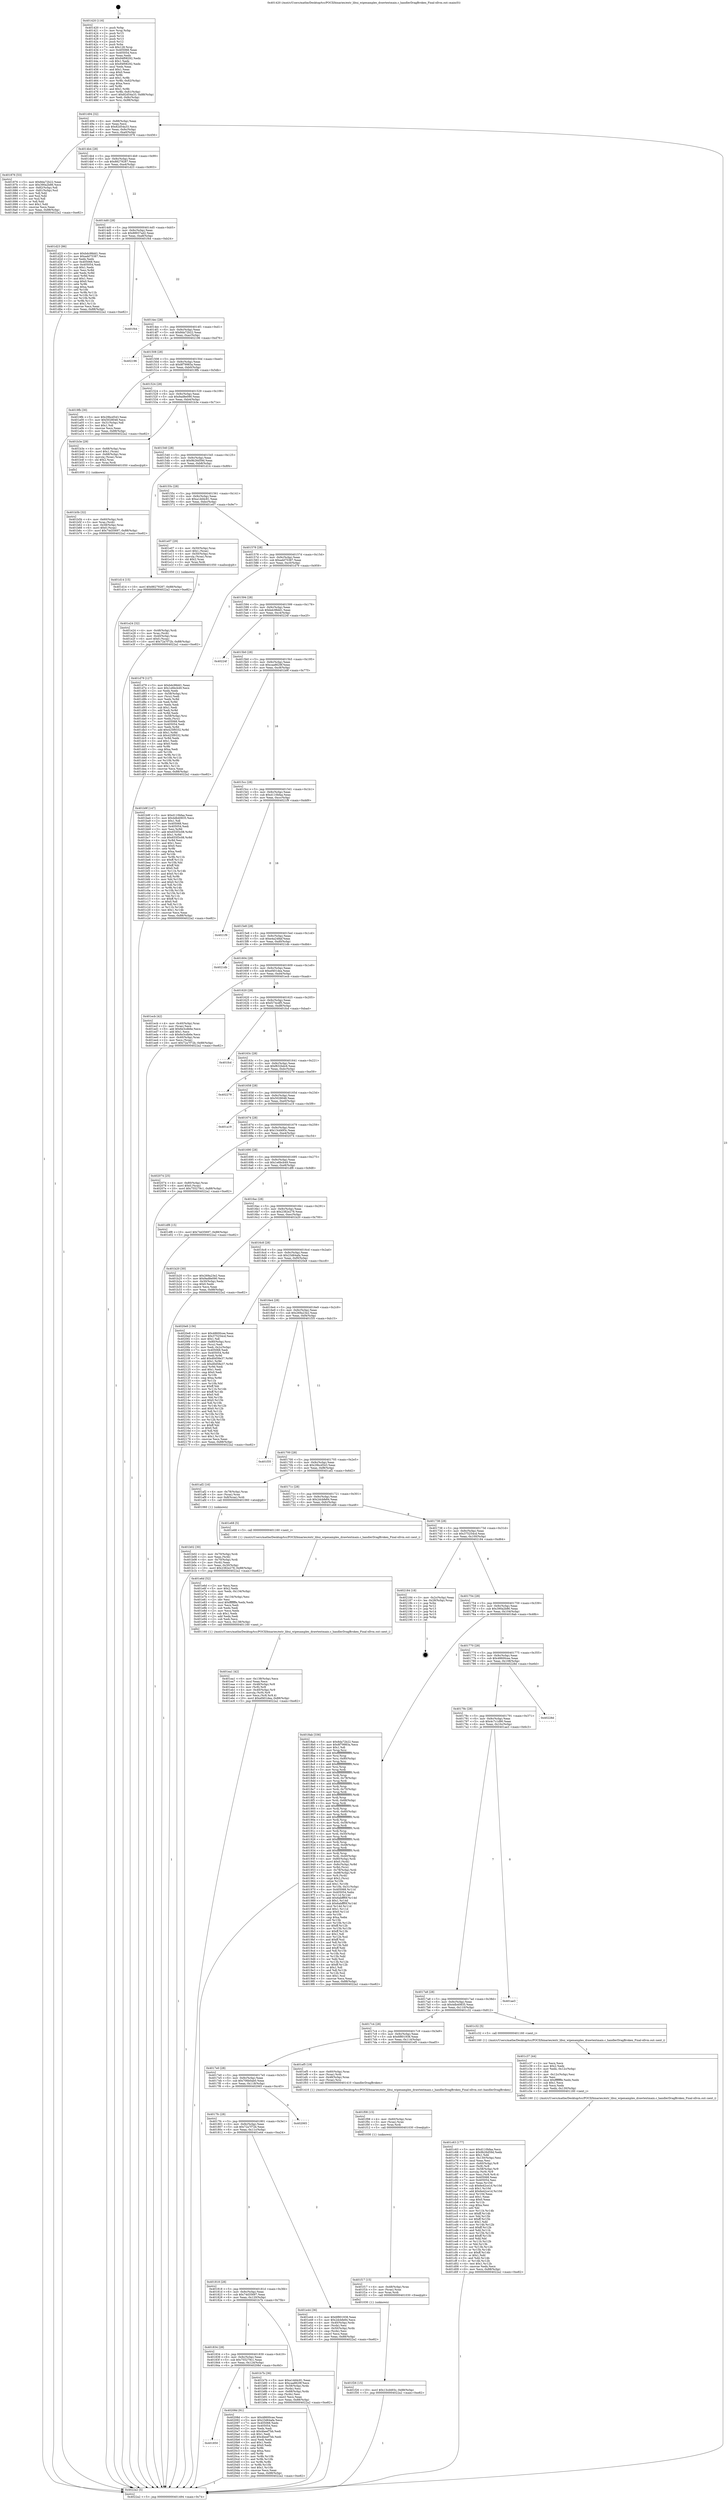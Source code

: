 digraph "0x401420" {
  label = "0x401420 (/mnt/c/Users/mathe/Desktop/tcc/POCII/binaries/extr_libui_wipexamples_drawtextmain.c_handlerDragBroken_Final-ollvm.out::main(0))"
  labelloc = "t"
  node[shape=record]

  Entry [label="",width=0.3,height=0.3,shape=circle,fillcolor=black,style=filled]
  "0x401494" [label="{
     0x401494 [32]\l
     | [instrs]\l
     &nbsp;&nbsp;0x401494 \<+6\>: mov -0x88(%rbp),%eax\l
     &nbsp;&nbsp;0x40149a \<+2\>: mov %eax,%ecx\l
     &nbsp;&nbsp;0x40149c \<+6\>: sub $0x82d54a33,%ecx\l
     &nbsp;&nbsp;0x4014a2 \<+6\>: mov %eax,-0x9c(%rbp)\l
     &nbsp;&nbsp;0x4014a8 \<+6\>: mov %ecx,-0xa0(%rbp)\l
     &nbsp;&nbsp;0x4014ae \<+6\>: je 0000000000401876 \<main+0x456\>\l
  }"]
  "0x401876" [label="{
     0x401876 [53]\l
     | [instrs]\l
     &nbsp;&nbsp;0x401876 \<+5\>: mov $0x8da72b22,%eax\l
     &nbsp;&nbsp;0x40187b \<+5\>: mov $0x390a2b86,%ecx\l
     &nbsp;&nbsp;0x401880 \<+6\>: mov -0x82(%rbp),%dl\l
     &nbsp;&nbsp;0x401886 \<+7\>: mov -0x81(%rbp),%sil\l
     &nbsp;&nbsp;0x40188d \<+3\>: mov %dl,%dil\l
     &nbsp;&nbsp;0x401890 \<+3\>: and %sil,%dil\l
     &nbsp;&nbsp;0x401893 \<+3\>: xor %sil,%dl\l
     &nbsp;&nbsp;0x401896 \<+3\>: or %dl,%dil\l
     &nbsp;&nbsp;0x401899 \<+4\>: test $0x1,%dil\l
     &nbsp;&nbsp;0x40189d \<+3\>: cmovne %ecx,%eax\l
     &nbsp;&nbsp;0x4018a0 \<+6\>: mov %eax,-0x88(%rbp)\l
     &nbsp;&nbsp;0x4018a6 \<+5\>: jmp 00000000004022a2 \<main+0xe82\>\l
  }"]
  "0x4014b4" [label="{
     0x4014b4 [28]\l
     | [instrs]\l
     &nbsp;&nbsp;0x4014b4 \<+5\>: jmp 00000000004014b9 \<main+0x99\>\l
     &nbsp;&nbsp;0x4014b9 \<+6\>: mov -0x9c(%rbp),%eax\l
     &nbsp;&nbsp;0x4014bf \<+5\>: sub $0x88279287,%eax\l
     &nbsp;&nbsp;0x4014c4 \<+6\>: mov %eax,-0xa4(%rbp)\l
     &nbsp;&nbsp;0x4014ca \<+6\>: je 0000000000401d23 \<main+0x903\>\l
  }"]
  "0x4022a2" [label="{
     0x4022a2 [5]\l
     | [instrs]\l
     &nbsp;&nbsp;0x4022a2 \<+5\>: jmp 0000000000401494 \<main+0x74\>\l
  }"]
  "0x401420" [label="{
     0x401420 [116]\l
     | [instrs]\l
     &nbsp;&nbsp;0x401420 \<+1\>: push %rbp\l
     &nbsp;&nbsp;0x401421 \<+3\>: mov %rsp,%rbp\l
     &nbsp;&nbsp;0x401424 \<+2\>: push %r15\l
     &nbsp;&nbsp;0x401426 \<+2\>: push %r14\l
     &nbsp;&nbsp;0x401428 \<+2\>: push %r13\l
     &nbsp;&nbsp;0x40142a \<+2\>: push %r12\l
     &nbsp;&nbsp;0x40142c \<+1\>: push %rbx\l
     &nbsp;&nbsp;0x40142d \<+7\>: sub $0x128,%rsp\l
     &nbsp;&nbsp;0x401434 \<+7\>: mov 0x405068,%eax\l
     &nbsp;&nbsp;0x40143b \<+7\>: mov 0x405054,%ecx\l
     &nbsp;&nbsp;0x401442 \<+2\>: mov %eax,%edx\l
     &nbsp;&nbsp;0x401444 \<+6\>: add $0x94f08292,%edx\l
     &nbsp;&nbsp;0x40144a \<+3\>: sub $0x1,%edx\l
     &nbsp;&nbsp;0x40144d \<+6\>: sub $0x94f08292,%edx\l
     &nbsp;&nbsp;0x401453 \<+3\>: imul %edx,%eax\l
     &nbsp;&nbsp;0x401456 \<+3\>: and $0x1,%eax\l
     &nbsp;&nbsp;0x401459 \<+3\>: cmp $0x0,%eax\l
     &nbsp;&nbsp;0x40145c \<+4\>: sete %r8b\l
     &nbsp;&nbsp;0x401460 \<+4\>: and $0x1,%r8b\l
     &nbsp;&nbsp;0x401464 \<+7\>: mov %r8b,-0x82(%rbp)\l
     &nbsp;&nbsp;0x40146b \<+3\>: cmp $0xa,%ecx\l
     &nbsp;&nbsp;0x40146e \<+4\>: setl %r8b\l
     &nbsp;&nbsp;0x401472 \<+4\>: and $0x1,%r8b\l
     &nbsp;&nbsp;0x401476 \<+7\>: mov %r8b,-0x81(%rbp)\l
     &nbsp;&nbsp;0x40147d \<+10\>: movl $0x82d54a33,-0x88(%rbp)\l
     &nbsp;&nbsp;0x401487 \<+6\>: mov %edi,-0x8c(%rbp)\l
     &nbsp;&nbsp;0x40148d \<+7\>: mov %rsi,-0x98(%rbp)\l
  }"]
  Exit [label="",width=0.3,height=0.3,shape=circle,fillcolor=black,style=filled,peripheries=2]
  "0x401d23" [label="{
     0x401d23 [86]\l
     | [instrs]\l
     &nbsp;&nbsp;0x401d23 \<+5\>: mov $0xbdc98dd1,%eax\l
     &nbsp;&nbsp;0x401d28 \<+5\>: mov $0xadd75387,%ecx\l
     &nbsp;&nbsp;0x401d2d \<+2\>: xor %edx,%edx\l
     &nbsp;&nbsp;0x401d2f \<+7\>: mov 0x405068,%esi\l
     &nbsp;&nbsp;0x401d36 \<+7\>: mov 0x405054,%edi\l
     &nbsp;&nbsp;0x401d3d \<+3\>: sub $0x1,%edx\l
     &nbsp;&nbsp;0x401d40 \<+3\>: mov %esi,%r8d\l
     &nbsp;&nbsp;0x401d43 \<+3\>: add %edx,%r8d\l
     &nbsp;&nbsp;0x401d46 \<+4\>: imul %r8d,%esi\l
     &nbsp;&nbsp;0x401d4a \<+3\>: and $0x1,%esi\l
     &nbsp;&nbsp;0x401d4d \<+3\>: cmp $0x0,%esi\l
     &nbsp;&nbsp;0x401d50 \<+4\>: sete %r9b\l
     &nbsp;&nbsp;0x401d54 \<+3\>: cmp $0xa,%edi\l
     &nbsp;&nbsp;0x401d57 \<+4\>: setl %r10b\l
     &nbsp;&nbsp;0x401d5b \<+3\>: mov %r9b,%r11b\l
     &nbsp;&nbsp;0x401d5e \<+3\>: and %r10b,%r11b\l
     &nbsp;&nbsp;0x401d61 \<+3\>: xor %r10b,%r9b\l
     &nbsp;&nbsp;0x401d64 \<+3\>: or %r9b,%r11b\l
     &nbsp;&nbsp;0x401d67 \<+4\>: test $0x1,%r11b\l
     &nbsp;&nbsp;0x401d6b \<+3\>: cmovne %ecx,%eax\l
     &nbsp;&nbsp;0x401d6e \<+6\>: mov %eax,-0x88(%rbp)\l
     &nbsp;&nbsp;0x401d74 \<+5\>: jmp 00000000004022a2 \<main+0xe82\>\l
  }"]
  "0x4014d0" [label="{
     0x4014d0 [28]\l
     | [instrs]\l
     &nbsp;&nbsp;0x4014d0 \<+5\>: jmp 00000000004014d5 \<main+0xb5\>\l
     &nbsp;&nbsp;0x4014d5 \<+6\>: mov -0x9c(%rbp),%eax\l
     &nbsp;&nbsp;0x4014db \<+5\>: sub $0x88937ad2,%eax\l
     &nbsp;&nbsp;0x4014e0 \<+6\>: mov %eax,-0xa8(%rbp)\l
     &nbsp;&nbsp;0x4014e6 \<+6\>: je 0000000000401f44 \<main+0xb24\>\l
  }"]
  "0x401850" [label="{
     0x401850\l
  }", style=dashed]
  "0x401f44" [label="{
     0x401f44\l
  }", style=dashed]
  "0x4014ec" [label="{
     0x4014ec [28]\l
     | [instrs]\l
     &nbsp;&nbsp;0x4014ec \<+5\>: jmp 00000000004014f1 \<main+0xd1\>\l
     &nbsp;&nbsp;0x4014f1 \<+6\>: mov -0x9c(%rbp),%eax\l
     &nbsp;&nbsp;0x4014f7 \<+5\>: sub $0x8da72b22,%eax\l
     &nbsp;&nbsp;0x4014fc \<+6\>: mov %eax,-0xac(%rbp)\l
     &nbsp;&nbsp;0x401502 \<+6\>: je 0000000000402196 \<main+0xd76\>\l
  }"]
  "0x40208d" [label="{
     0x40208d [91]\l
     | [instrs]\l
     &nbsp;&nbsp;0x40208d \<+5\>: mov $0x48600cee,%eax\l
     &nbsp;&nbsp;0x402092 \<+5\>: mov $0x23d64afa,%ecx\l
     &nbsp;&nbsp;0x402097 \<+7\>: mov 0x405068,%edx\l
     &nbsp;&nbsp;0x40209e \<+7\>: mov 0x405054,%esi\l
     &nbsp;&nbsp;0x4020a5 \<+2\>: mov %edx,%edi\l
     &nbsp;&nbsp;0x4020a7 \<+6\>: sub $0x4beef7bb,%edi\l
     &nbsp;&nbsp;0x4020ad \<+3\>: sub $0x1,%edi\l
     &nbsp;&nbsp;0x4020b0 \<+6\>: add $0x4beef7bb,%edi\l
     &nbsp;&nbsp;0x4020b6 \<+3\>: imul %edi,%edx\l
     &nbsp;&nbsp;0x4020b9 \<+3\>: and $0x1,%edx\l
     &nbsp;&nbsp;0x4020bc \<+3\>: cmp $0x0,%edx\l
     &nbsp;&nbsp;0x4020bf \<+4\>: sete %r8b\l
     &nbsp;&nbsp;0x4020c3 \<+3\>: cmp $0xa,%esi\l
     &nbsp;&nbsp;0x4020c6 \<+4\>: setl %r9b\l
     &nbsp;&nbsp;0x4020ca \<+3\>: mov %r8b,%r10b\l
     &nbsp;&nbsp;0x4020cd \<+3\>: and %r9b,%r10b\l
     &nbsp;&nbsp;0x4020d0 \<+3\>: xor %r9b,%r8b\l
     &nbsp;&nbsp;0x4020d3 \<+3\>: or %r8b,%r10b\l
     &nbsp;&nbsp;0x4020d6 \<+4\>: test $0x1,%r10b\l
     &nbsp;&nbsp;0x4020da \<+3\>: cmovne %ecx,%eax\l
     &nbsp;&nbsp;0x4020dd \<+6\>: mov %eax,-0x88(%rbp)\l
     &nbsp;&nbsp;0x4020e3 \<+5\>: jmp 00000000004022a2 \<main+0xe82\>\l
  }"]
  "0x402196" [label="{
     0x402196\l
  }", style=dashed]
  "0x401508" [label="{
     0x401508 [28]\l
     | [instrs]\l
     &nbsp;&nbsp;0x401508 \<+5\>: jmp 000000000040150d \<main+0xed\>\l
     &nbsp;&nbsp;0x40150d \<+6\>: mov -0x9c(%rbp),%eax\l
     &nbsp;&nbsp;0x401513 \<+5\>: sub $0x8f79983a,%eax\l
     &nbsp;&nbsp;0x401518 \<+6\>: mov %eax,-0xb0(%rbp)\l
     &nbsp;&nbsp;0x40151e \<+6\>: je 00000000004019fb \<main+0x5db\>\l
  }"]
  "0x401f26" [label="{
     0x401f26 [15]\l
     | [instrs]\l
     &nbsp;&nbsp;0x401f26 \<+10\>: movl $0x13cd493c,-0x88(%rbp)\l
     &nbsp;&nbsp;0x401f30 \<+5\>: jmp 00000000004022a2 \<main+0xe82\>\l
  }"]
  "0x4019fb" [label="{
     0x4019fb [30]\l
     | [instrs]\l
     &nbsp;&nbsp;0x4019fb \<+5\>: mov $0x29bcd543,%eax\l
     &nbsp;&nbsp;0x401a00 \<+5\>: mov $0x5028048,%ecx\l
     &nbsp;&nbsp;0x401a05 \<+3\>: mov -0x31(%rbp),%dl\l
     &nbsp;&nbsp;0x401a08 \<+3\>: test $0x1,%dl\l
     &nbsp;&nbsp;0x401a0b \<+3\>: cmovne %ecx,%eax\l
     &nbsp;&nbsp;0x401a0e \<+6\>: mov %eax,-0x88(%rbp)\l
     &nbsp;&nbsp;0x401a14 \<+5\>: jmp 00000000004022a2 \<main+0xe82\>\l
  }"]
  "0x401524" [label="{
     0x401524 [28]\l
     | [instrs]\l
     &nbsp;&nbsp;0x401524 \<+5\>: jmp 0000000000401529 \<main+0x109\>\l
     &nbsp;&nbsp;0x401529 \<+6\>: mov -0x9c(%rbp),%eax\l
     &nbsp;&nbsp;0x40152f \<+5\>: sub $0x9ad8e090,%eax\l
     &nbsp;&nbsp;0x401534 \<+6\>: mov %eax,-0xb4(%rbp)\l
     &nbsp;&nbsp;0x40153a \<+6\>: je 0000000000401b3e \<main+0x71e\>\l
  }"]
  "0x401f17" [label="{
     0x401f17 [15]\l
     | [instrs]\l
     &nbsp;&nbsp;0x401f17 \<+4\>: mov -0x48(%rbp),%rax\l
     &nbsp;&nbsp;0x401f1b \<+3\>: mov (%rax),%rax\l
     &nbsp;&nbsp;0x401f1e \<+3\>: mov %rax,%rdi\l
     &nbsp;&nbsp;0x401f21 \<+5\>: call 0000000000401030 \<free@plt\>\l
     | [calls]\l
     &nbsp;&nbsp;0x401030 \{1\} (unknown)\l
  }"]
  "0x401b3e" [label="{
     0x401b3e [29]\l
     | [instrs]\l
     &nbsp;&nbsp;0x401b3e \<+4\>: mov -0x68(%rbp),%rax\l
     &nbsp;&nbsp;0x401b42 \<+6\>: movl $0x1,(%rax)\l
     &nbsp;&nbsp;0x401b48 \<+4\>: mov -0x68(%rbp),%rax\l
     &nbsp;&nbsp;0x401b4c \<+3\>: movslq (%rax),%rax\l
     &nbsp;&nbsp;0x401b4f \<+4\>: shl $0x2,%rax\l
     &nbsp;&nbsp;0x401b53 \<+3\>: mov %rax,%rdi\l
     &nbsp;&nbsp;0x401b56 \<+5\>: call 0000000000401050 \<malloc@plt\>\l
     | [calls]\l
     &nbsp;&nbsp;0x401050 \{1\} (unknown)\l
  }"]
  "0x401540" [label="{
     0x401540 [28]\l
     | [instrs]\l
     &nbsp;&nbsp;0x401540 \<+5\>: jmp 0000000000401545 \<main+0x125\>\l
     &nbsp;&nbsp;0x401545 \<+6\>: mov -0x9c(%rbp),%eax\l
     &nbsp;&nbsp;0x40154b \<+5\>: sub $0x9b26d59d,%eax\l
     &nbsp;&nbsp;0x401550 \<+6\>: mov %eax,-0xb8(%rbp)\l
     &nbsp;&nbsp;0x401556 \<+6\>: je 0000000000401d14 \<main+0x8f4\>\l
  }"]
  "0x401f08" [label="{
     0x401f08 [15]\l
     | [instrs]\l
     &nbsp;&nbsp;0x401f08 \<+4\>: mov -0x60(%rbp),%rax\l
     &nbsp;&nbsp;0x401f0c \<+3\>: mov (%rax),%rax\l
     &nbsp;&nbsp;0x401f0f \<+3\>: mov %rax,%rdi\l
     &nbsp;&nbsp;0x401f12 \<+5\>: call 0000000000401030 \<free@plt\>\l
     | [calls]\l
     &nbsp;&nbsp;0x401030 \{1\} (unknown)\l
  }"]
  "0x401d14" [label="{
     0x401d14 [15]\l
     | [instrs]\l
     &nbsp;&nbsp;0x401d14 \<+10\>: movl $0x88279287,-0x88(%rbp)\l
     &nbsp;&nbsp;0x401d1e \<+5\>: jmp 00000000004022a2 \<main+0xe82\>\l
  }"]
  "0x40155c" [label="{
     0x40155c [28]\l
     | [instrs]\l
     &nbsp;&nbsp;0x40155c \<+5\>: jmp 0000000000401561 \<main+0x141\>\l
     &nbsp;&nbsp;0x401561 \<+6\>: mov -0x9c(%rbp),%eax\l
     &nbsp;&nbsp;0x401567 \<+5\>: sub $0xa1dd4c81,%eax\l
     &nbsp;&nbsp;0x40156c \<+6\>: mov %eax,-0xbc(%rbp)\l
     &nbsp;&nbsp;0x401572 \<+6\>: je 0000000000401e07 \<main+0x9e7\>\l
  }"]
  "0x401ea1" [label="{
     0x401ea1 [42]\l
     | [instrs]\l
     &nbsp;&nbsp;0x401ea1 \<+6\>: mov -0x138(%rbp),%ecx\l
     &nbsp;&nbsp;0x401ea7 \<+3\>: imul %eax,%ecx\l
     &nbsp;&nbsp;0x401eaa \<+4\>: mov -0x48(%rbp),%r8\l
     &nbsp;&nbsp;0x401eae \<+3\>: mov (%r8),%r8\l
     &nbsp;&nbsp;0x401eb1 \<+4\>: mov -0x40(%rbp),%r9\l
     &nbsp;&nbsp;0x401eb5 \<+3\>: movslq (%r9),%r9\l
     &nbsp;&nbsp;0x401eb8 \<+4\>: mov %ecx,(%r8,%r9,4)\l
     &nbsp;&nbsp;0x401ebc \<+10\>: movl $0xef401dea,-0x88(%rbp)\l
     &nbsp;&nbsp;0x401ec6 \<+5\>: jmp 00000000004022a2 \<main+0xe82\>\l
  }"]
  "0x401e07" [label="{
     0x401e07 [29]\l
     | [instrs]\l
     &nbsp;&nbsp;0x401e07 \<+4\>: mov -0x50(%rbp),%rax\l
     &nbsp;&nbsp;0x401e0b \<+6\>: movl $0x1,(%rax)\l
     &nbsp;&nbsp;0x401e11 \<+4\>: mov -0x50(%rbp),%rax\l
     &nbsp;&nbsp;0x401e15 \<+3\>: movslq (%rax),%rax\l
     &nbsp;&nbsp;0x401e18 \<+4\>: shl $0x2,%rax\l
     &nbsp;&nbsp;0x401e1c \<+3\>: mov %rax,%rdi\l
     &nbsp;&nbsp;0x401e1f \<+5\>: call 0000000000401050 \<malloc@plt\>\l
     | [calls]\l
     &nbsp;&nbsp;0x401050 \{1\} (unknown)\l
  }"]
  "0x401578" [label="{
     0x401578 [28]\l
     | [instrs]\l
     &nbsp;&nbsp;0x401578 \<+5\>: jmp 000000000040157d \<main+0x15d\>\l
     &nbsp;&nbsp;0x40157d \<+6\>: mov -0x9c(%rbp),%eax\l
     &nbsp;&nbsp;0x401583 \<+5\>: sub $0xadd75387,%eax\l
     &nbsp;&nbsp;0x401588 \<+6\>: mov %eax,-0xc0(%rbp)\l
     &nbsp;&nbsp;0x40158e \<+6\>: je 0000000000401d79 \<main+0x959\>\l
  }"]
  "0x401e6d" [label="{
     0x401e6d [52]\l
     | [instrs]\l
     &nbsp;&nbsp;0x401e6d \<+2\>: xor %ecx,%ecx\l
     &nbsp;&nbsp;0x401e6f \<+5\>: mov $0x2,%edx\l
     &nbsp;&nbsp;0x401e74 \<+6\>: mov %edx,-0x134(%rbp)\l
     &nbsp;&nbsp;0x401e7a \<+1\>: cltd\l
     &nbsp;&nbsp;0x401e7b \<+6\>: mov -0x134(%rbp),%esi\l
     &nbsp;&nbsp;0x401e81 \<+2\>: idiv %esi\l
     &nbsp;&nbsp;0x401e83 \<+6\>: imul $0xfffffffe,%edx,%edx\l
     &nbsp;&nbsp;0x401e89 \<+2\>: mov %ecx,%edi\l
     &nbsp;&nbsp;0x401e8b \<+2\>: sub %edx,%edi\l
     &nbsp;&nbsp;0x401e8d \<+2\>: mov %ecx,%edx\l
     &nbsp;&nbsp;0x401e8f \<+3\>: sub $0x1,%edx\l
     &nbsp;&nbsp;0x401e92 \<+2\>: add %edx,%edi\l
     &nbsp;&nbsp;0x401e94 \<+2\>: sub %edi,%ecx\l
     &nbsp;&nbsp;0x401e96 \<+6\>: mov %ecx,-0x138(%rbp)\l
     &nbsp;&nbsp;0x401e9c \<+5\>: call 0000000000401160 \<next_i\>\l
     | [calls]\l
     &nbsp;&nbsp;0x401160 \{1\} (/mnt/c/Users/mathe/Desktop/tcc/POCII/binaries/extr_libui_wipexamples_drawtextmain.c_handlerDragBroken_Final-ollvm.out::next_i)\l
  }"]
  "0x401d79" [label="{
     0x401d79 [127]\l
     | [instrs]\l
     &nbsp;&nbsp;0x401d79 \<+5\>: mov $0xbdc98dd1,%eax\l
     &nbsp;&nbsp;0x401d7e \<+5\>: mov $0x1e6bcb49,%ecx\l
     &nbsp;&nbsp;0x401d83 \<+2\>: xor %edx,%edx\l
     &nbsp;&nbsp;0x401d85 \<+4\>: mov -0x58(%rbp),%rsi\l
     &nbsp;&nbsp;0x401d89 \<+2\>: mov (%rsi),%edi\l
     &nbsp;&nbsp;0x401d8b \<+3\>: mov %edx,%r8d\l
     &nbsp;&nbsp;0x401d8e \<+3\>: sub %edi,%r8d\l
     &nbsp;&nbsp;0x401d91 \<+2\>: mov %edx,%edi\l
     &nbsp;&nbsp;0x401d93 \<+3\>: sub $0x1,%edi\l
     &nbsp;&nbsp;0x401d96 \<+3\>: add %edi,%r8d\l
     &nbsp;&nbsp;0x401d99 \<+3\>: sub %r8d,%edx\l
     &nbsp;&nbsp;0x401d9c \<+4\>: mov -0x58(%rbp),%rsi\l
     &nbsp;&nbsp;0x401da0 \<+2\>: mov %edx,(%rsi)\l
     &nbsp;&nbsp;0x401da2 \<+7\>: mov 0x405068,%edx\l
     &nbsp;&nbsp;0x401da9 \<+7\>: mov 0x405054,%edi\l
     &nbsp;&nbsp;0x401db0 \<+3\>: mov %edx,%r8d\l
     &nbsp;&nbsp;0x401db3 \<+7\>: add $0x425f9332,%r8d\l
     &nbsp;&nbsp;0x401dba \<+4\>: sub $0x1,%r8d\l
     &nbsp;&nbsp;0x401dbe \<+7\>: sub $0x425f9332,%r8d\l
     &nbsp;&nbsp;0x401dc5 \<+4\>: imul %r8d,%edx\l
     &nbsp;&nbsp;0x401dc9 \<+3\>: and $0x1,%edx\l
     &nbsp;&nbsp;0x401dcc \<+3\>: cmp $0x0,%edx\l
     &nbsp;&nbsp;0x401dcf \<+4\>: sete %r9b\l
     &nbsp;&nbsp;0x401dd3 \<+3\>: cmp $0xa,%edi\l
     &nbsp;&nbsp;0x401dd6 \<+4\>: setl %r10b\l
     &nbsp;&nbsp;0x401dda \<+3\>: mov %r9b,%r11b\l
     &nbsp;&nbsp;0x401ddd \<+3\>: and %r10b,%r11b\l
     &nbsp;&nbsp;0x401de0 \<+3\>: xor %r10b,%r9b\l
     &nbsp;&nbsp;0x401de3 \<+3\>: or %r9b,%r11b\l
     &nbsp;&nbsp;0x401de6 \<+4\>: test $0x1,%r11b\l
     &nbsp;&nbsp;0x401dea \<+3\>: cmovne %ecx,%eax\l
     &nbsp;&nbsp;0x401ded \<+6\>: mov %eax,-0x88(%rbp)\l
     &nbsp;&nbsp;0x401df3 \<+5\>: jmp 00000000004022a2 \<main+0xe82\>\l
  }"]
  "0x401594" [label="{
     0x401594 [28]\l
     | [instrs]\l
     &nbsp;&nbsp;0x401594 \<+5\>: jmp 0000000000401599 \<main+0x179\>\l
     &nbsp;&nbsp;0x401599 \<+6\>: mov -0x9c(%rbp),%eax\l
     &nbsp;&nbsp;0x40159f \<+5\>: sub $0xbdc98dd1,%eax\l
     &nbsp;&nbsp;0x4015a4 \<+6\>: mov %eax,-0xc4(%rbp)\l
     &nbsp;&nbsp;0x4015aa \<+6\>: je 000000000040224f \<main+0xe2f\>\l
  }"]
  "0x401e24" [label="{
     0x401e24 [32]\l
     | [instrs]\l
     &nbsp;&nbsp;0x401e24 \<+4\>: mov -0x48(%rbp),%rdi\l
     &nbsp;&nbsp;0x401e28 \<+3\>: mov %rax,(%rdi)\l
     &nbsp;&nbsp;0x401e2b \<+4\>: mov -0x40(%rbp),%rax\l
     &nbsp;&nbsp;0x401e2f \<+6\>: movl $0x0,(%rax)\l
     &nbsp;&nbsp;0x401e35 \<+10\>: movl $0x72a7f72b,-0x88(%rbp)\l
     &nbsp;&nbsp;0x401e3f \<+5\>: jmp 00000000004022a2 \<main+0xe82\>\l
  }"]
  "0x40224f" [label="{
     0x40224f\l
  }", style=dashed]
  "0x4015b0" [label="{
     0x4015b0 [28]\l
     | [instrs]\l
     &nbsp;&nbsp;0x4015b0 \<+5\>: jmp 00000000004015b5 \<main+0x195\>\l
     &nbsp;&nbsp;0x4015b5 \<+6\>: mov -0x9c(%rbp),%eax\l
     &nbsp;&nbsp;0x4015bb \<+5\>: sub $0xcaa8629f,%eax\l
     &nbsp;&nbsp;0x4015c0 \<+6\>: mov %eax,-0xc8(%rbp)\l
     &nbsp;&nbsp;0x4015c6 \<+6\>: je 0000000000401b9f \<main+0x77f\>\l
  }"]
  "0x401c63" [label="{
     0x401c63 [177]\l
     | [instrs]\l
     &nbsp;&nbsp;0x401c63 \<+5\>: mov $0xd110bfaa,%ecx\l
     &nbsp;&nbsp;0x401c68 \<+5\>: mov $0x9b26d59d,%edx\l
     &nbsp;&nbsp;0x401c6d \<+3\>: mov $0x1,%dil\l
     &nbsp;&nbsp;0x401c70 \<+6\>: mov -0x130(%rbp),%esi\l
     &nbsp;&nbsp;0x401c76 \<+3\>: imul %eax,%esi\l
     &nbsp;&nbsp;0x401c79 \<+4\>: mov -0x60(%rbp),%r8\l
     &nbsp;&nbsp;0x401c7d \<+3\>: mov (%r8),%r8\l
     &nbsp;&nbsp;0x401c80 \<+4\>: mov -0x58(%rbp),%r9\l
     &nbsp;&nbsp;0x401c84 \<+3\>: movslq (%r9),%r9\l
     &nbsp;&nbsp;0x401c87 \<+4\>: mov %esi,(%r8,%r9,4)\l
     &nbsp;&nbsp;0x401c8b \<+7\>: mov 0x405068,%eax\l
     &nbsp;&nbsp;0x401c92 \<+7\>: mov 0x405054,%esi\l
     &nbsp;&nbsp;0x401c99 \<+3\>: mov %eax,%r10d\l
     &nbsp;&nbsp;0x401c9c \<+7\>: sub $0x6e42ce1d,%r10d\l
     &nbsp;&nbsp;0x401ca3 \<+4\>: sub $0x1,%r10d\l
     &nbsp;&nbsp;0x401ca7 \<+7\>: add $0x6e42ce1d,%r10d\l
     &nbsp;&nbsp;0x401cae \<+4\>: imul %r10d,%eax\l
     &nbsp;&nbsp;0x401cb2 \<+3\>: and $0x1,%eax\l
     &nbsp;&nbsp;0x401cb5 \<+3\>: cmp $0x0,%eax\l
     &nbsp;&nbsp;0x401cb8 \<+4\>: sete %r11b\l
     &nbsp;&nbsp;0x401cbc \<+3\>: cmp $0xa,%esi\l
     &nbsp;&nbsp;0x401cbf \<+3\>: setl %bl\l
     &nbsp;&nbsp;0x401cc2 \<+3\>: mov %r11b,%r14b\l
     &nbsp;&nbsp;0x401cc5 \<+4\>: xor $0xff,%r14b\l
     &nbsp;&nbsp;0x401cc9 \<+3\>: mov %bl,%r15b\l
     &nbsp;&nbsp;0x401ccc \<+4\>: xor $0xff,%r15b\l
     &nbsp;&nbsp;0x401cd0 \<+4\>: xor $0x1,%dil\l
     &nbsp;&nbsp;0x401cd4 \<+3\>: mov %r14b,%r12b\l
     &nbsp;&nbsp;0x401cd7 \<+4\>: and $0xff,%r12b\l
     &nbsp;&nbsp;0x401cdb \<+3\>: and %dil,%r11b\l
     &nbsp;&nbsp;0x401cde \<+3\>: mov %r15b,%r13b\l
     &nbsp;&nbsp;0x401ce1 \<+4\>: and $0xff,%r13b\l
     &nbsp;&nbsp;0x401ce5 \<+3\>: and %dil,%bl\l
     &nbsp;&nbsp;0x401ce8 \<+3\>: or %r11b,%r12b\l
     &nbsp;&nbsp;0x401ceb \<+3\>: or %bl,%r13b\l
     &nbsp;&nbsp;0x401cee \<+3\>: xor %r13b,%r12b\l
     &nbsp;&nbsp;0x401cf1 \<+3\>: or %r15b,%r14b\l
     &nbsp;&nbsp;0x401cf4 \<+4\>: xor $0xff,%r14b\l
     &nbsp;&nbsp;0x401cf8 \<+4\>: or $0x1,%dil\l
     &nbsp;&nbsp;0x401cfc \<+3\>: and %dil,%r14b\l
     &nbsp;&nbsp;0x401cff \<+3\>: or %r14b,%r12b\l
     &nbsp;&nbsp;0x401d02 \<+4\>: test $0x1,%r12b\l
     &nbsp;&nbsp;0x401d06 \<+3\>: cmovne %edx,%ecx\l
     &nbsp;&nbsp;0x401d09 \<+6\>: mov %ecx,-0x88(%rbp)\l
     &nbsp;&nbsp;0x401d0f \<+5\>: jmp 00000000004022a2 \<main+0xe82\>\l
  }"]
  "0x401b9f" [label="{
     0x401b9f [147]\l
     | [instrs]\l
     &nbsp;&nbsp;0x401b9f \<+5\>: mov $0xd110bfaa,%eax\l
     &nbsp;&nbsp;0x401ba4 \<+5\>: mov $0x4db40835,%ecx\l
     &nbsp;&nbsp;0x401ba9 \<+2\>: mov $0x1,%dl\l
     &nbsp;&nbsp;0x401bab \<+7\>: mov 0x405068,%esi\l
     &nbsp;&nbsp;0x401bb2 \<+7\>: mov 0x405054,%edi\l
     &nbsp;&nbsp;0x401bb9 \<+3\>: mov %esi,%r8d\l
     &nbsp;&nbsp;0x401bbc \<+7\>: add $0x655f3c08,%r8d\l
     &nbsp;&nbsp;0x401bc3 \<+4\>: sub $0x1,%r8d\l
     &nbsp;&nbsp;0x401bc7 \<+7\>: sub $0x655f3c08,%r8d\l
     &nbsp;&nbsp;0x401bce \<+4\>: imul %r8d,%esi\l
     &nbsp;&nbsp;0x401bd2 \<+3\>: and $0x1,%esi\l
     &nbsp;&nbsp;0x401bd5 \<+3\>: cmp $0x0,%esi\l
     &nbsp;&nbsp;0x401bd8 \<+4\>: sete %r9b\l
     &nbsp;&nbsp;0x401bdc \<+3\>: cmp $0xa,%edi\l
     &nbsp;&nbsp;0x401bdf \<+4\>: setl %r10b\l
     &nbsp;&nbsp;0x401be3 \<+3\>: mov %r9b,%r11b\l
     &nbsp;&nbsp;0x401be6 \<+4\>: xor $0xff,%r11b\l
     &nbsp;&nbsp;0x401bea \<+3\>: mov %r10b,%bl\l
     &nbsp;&nbsp;0x401bed \<+3\>: xor $0xff,%bl\l
     &nbsp;&nbsp;0x401bf0 \<+3\>: xor $0x0,%dl\l
     &nbsp;&nbsp;0x401bf3 \<+3\>: mov %r11b,%r14b\l
     &nbsp;&nbsp;0x401bf6 \<+4\>: and $0x0,%r14b\l
     &nbsp;&nbsp;0x401bfa \<+3\>: and %dl,%r9b\l
     &nbsp;&nbsp;0x401bfd \<+3\>: mov %bl,%r15b\l
     &nbsp;&nbsp;0x401c00 \<+4\>: and $0x0,%r15b\l
     &nbsp;&nbsp;0x401c04 \<+3\>: and %dl,%r10b\l
     &nbsp;&nbsp;0x401c07 \<+3\>: or %r9b,%r14b\l
     &nbsp;&nbsp;0x401c0a \<+3\>: or %r10b,%r15b\l
     &nbsp;&nbsp;0x401c0d \<+3\>: xor %r15b,%r14b\l
     &nbsp;&nbsp;0x401c10 \<+3\>: or %bl,%r11b\l
     &nbsp;&nbsp;0x401c13 \<+4\>: xor $0xff,%r11b\l
     &nbsp;&nbsp;0x401c17 \<+3\>: or $0x0,%dl\l
     &nbsp;&nbsp;0x401c1a \<+3\>: and %dl,%r11b\l
     &nbsp;&nbsp;0x401c1d \<+3\>: or %r11b,%r14b\l
     &nbsp;&nbsp;0x401c20 \<+4\>: test $0x1,%r14b\l
     &nbsp;&nbsp;0x401c24 \<+3\>: cmovne %ecx,%eax\l
     &nbsp;&nbsp;0x401c27 \<+6\>: mov %eax,-0x88(%rbp)\l
     &nbsp;&nbsp;0x401c2d \<+5\>: jmp 00000000004022a2 \<main+0xe82\>\l
  }"]
  "0x4015cc" [label="{
     0x4015cc [28]\l
     | [instrs]\l
     &nbsp;&nbsp;0x4015cc \<+5\>: jmp 00000000004015d1 \<main+0x1b1\>\l
     &nbsp;&nbsp;0x4015d1 \<+6\>: mov -0x9c(%rbp),%eax\l
     &nbsp;&nbsp;0x4015d7 \<+5\>: sub $0xd110bfaa,%eax\l
     &nbsp;&nbsp;0x4015dc \<+6\>: mov %eax,-0xcc(%rbp)\l
     &nbsp;&nbsp;0x4015e2 \<+6\>: je 00000000004021f9 \<main+0xdd9\>\l
  }"]
  "0x401c37" [label="{
     0x401c37 [44]\l
     | [instrs]\l
     &nbsp;&nbsp;0x401c37 \<+2\>: xor %ecx,%ecx\l
     &nbsp;&nbsp;0x401c39 \<+5\>: mov $0x2,%edx\l
     &nbsp;&nbsp;0x401c3e \<+6\>: mov %edx,-0x12c(%rbp)\l
     &nbsp;&nbsp;0x401c44 \<+1\>: cltd\l
     &nbsp;&nbsp;0x401c45 \<+6\>: mov -0x12c(%rbp),%esi\l
     &nbsp;&nbsp;0x401c4b \<+2\>: idiv %esi\l
     &nbsp;&nbsp;0x401c4d \<+6\>: imul $0xfffffffe,%edx,%edx\l
     &nbsp;&nbsp;0x401c53 \<+3\>: sub $0x1,%ecx\l
     &nbsp;&nbsp;0x401c56 \<+2\>: sub %ecx,%edx\l
     &nbsp;&nbsp;0x401c58 \<+6\>: mov %edx,-0x130(%rbp)\l
     &nbsp;&nbsp;0x401c5e \<+5\>: call 0000000000401160 \<next_i\>\l
     | [calls]\l
     &nbsp;&nbsp;0x401160 \{1\} (/mnt/c/Users/mathe/Desktop/tcc/POCII/binaries/extr_libui_wipexamples_drawtextmain.c_handlerDragBroken_Final-ollvm.out::next_i)\l
  }"]
  "0x4021f9" [label="{
     0x4021f9\l
  }", style=dashed]
  "0x4015e8" [label="{
     0x4015e8 [28]\l
     | [instrs]\l
     &nbsp;&nbsp;0x4015e8 \<+5\>: jmp 00000000004015ed \<main+0x1cd\>\l
     &nbsp;&nbsp;0x4015ed \<+6\>: mov -0x9c(%rbp),%eax\l
     &nbsp;&nbsp;0x4015f3 \<+5\>: sub $0xe4a248af,%eax\l
     &nbsp;&nbsp;0x4015f8 \<+6\>: mov %eax,-0xd0(%rbp)\l
     &nbsp;&nbsp;0x4015fe \<+6\>: je 00000000004021db \<main+0xdbb\>\l
  }"]
  "0x401834" [label="{
     0x401834 [28]\l
     | [instrs]\l
     &nbsp;&nbsp;0x401834 \<+5\>: jmp 0000000000401839 \<main+0x419\>\l
     &nbsp;&nbsp;0x401839 \<+6\>: mov -0x9c(%rbp),%eax\l
     &nbsp;&nbsp;0x40183f \<+5\>: sub $0x755279c1,%eax\l
     &nbsp;&nbsp;0x401844 \<+6\>: mov %eax,-0x124(%rbp)\l
     &nbsp;&nbsp;0x40184a \<+6\>: je 000000000040208d \<main+0xc6d\>\l
  }"]
  "0x4021db" [label="{
     0x4021db\l
  }", style=dashed]
  "0x401604" [label="{
     0x401604 [28]\l
     | [instrs]\l
     &nbsp;&nbsp;0x401604 \<+5\>: jmp 0000000000401609 \<main+0x1e9\>\l
     &nbsp;&nbsp;0x401609 \<+6\>: mov -0x9c(%rbp),%eax\l
     &nbsp;&nbsp;0x40160f \<+5\>: sub $0xef401dea,%eax\l
     &nbsp;&nbsp;0x401614 \<+6\>: mov %eax,-0xd4(%rbp)\l
     &nbsp;&nbsp;0x40161a \<+6\>: je 0000000000401ecb \<main+0xaab\>\l
  }"]
  "0x401b7b" [label="{
     0x401b7b [36]\l
     | [instrs]\l
     &nbsp;&nbsp;0x401b7b \<+5\>: mov $0xa1dd4c81,%eax\l
     &nbsp;&nbsp;0x401b80 \<+5\>: mov $0xcaa8629f,%ecx\l
     &nbsp;&nbsp;0x401b85 \<+4\>: mov -0x58(%rbp),%rdx\l
     &nbsp;&nbsp;0x401b89 \<+2\>: mov (%rdx),%esi\l
     &nbsp;&nbsp;0x401b8b \<+4\>: mov -0x68(%rbp),%rdx\l
     &nbsp;&nbsp;0x401b8f \<+2\>: cmp (%rdx),%esi\l
     &nbsp;&nbsp;0x401b91 \<+3\>: cmovl %ecx,%eax\l
     &nbsp;&nbsp;0x401b94 \<+6\>: mov %eax,-0x88(%rbp)\l
     &nbsp;&nbsp;0x401b9a \<+5\>: jmp 00000000004022a2 \<main+0xe82\>\l
  }"]
  "0x401ecb" [label="{
     0x401ecb [42]\l
     | [instrs]\l
     &nbsp;&nbsp;0x401ecb \<+4\>: mov -0x40(%rbp),%rax\l
     &nbsp;&nbsp;0x401ecf \<+2\>: mov (%rax),%ecx\l
     &nbsp;&nbsp;0x401ed1 \<+6\>: add $0x6e3cdb6e,%ecx\l
     &nbsp;&nbsp;0x401ed7 \<+3\>: add $0x1,%ecx\l
     &nbsp;&nbsp;0x401eda \<+6\>: sub $0x6e3cdb6e,%ecx\l
     &nbsp;&nbsp;0x401ee0 \<+4\>: mov -0x40(%rbp),%rax\l
     &nbsp;&nbsp;0x401ee4 \<+2\>: mov %ecx,(%rax)\l
     &nbsp;&nbsp;0x401ee6 \<+10\>: movl $0x72a7f72b,-0x88(%rbp)\l
     &nbsp;&nbsp;0x401ef0 \<+5\>: jmp 00000000004022a2 \<main+0xe82\>\l
  }"]
  "0x401620" [label="{
     0x401620 [28]\l
     | [instrs]\l
     &nbsp;&nbsp;0x401620 \<+5\>: jmp 0000000000401625 \<main+0x205\>\l
     &nbsp;&nbsp;0x401625 \<+6\>: mov -0x9c(%rbp),%eax\l
     &nbsp;&nbsp;0x40162b \<+5\>: sub $0xf274cdf5,%eax\l
     &nbsp;&nbsp;0x401630 \<+6\>: mov %eax,-0xd8(%rbp)\l
     &nbsp;&nbsp;0x401636 \<+6\>: je 0000000000401fcd \<main+0xbad\>\l
  }"]
  "0x401818" [label="{
     0x401818 [28]\l
     | [instrs]\l
     &nbsp;&nbsp;0x401818 \<+5\>: jmp 000000000040181d \<main+0x3fd\>\l
     &nbsp;&nbsp;0x40181d \<+6\>: mov -0x9c(%rbp),%eax\l
     &nbsp;&nbsp;0x401823 \<+5\>: sub $0x74d35697,%eax\l
     &nbsp;&nbsp;0x401828 \<+6\>: mov %eax,-0x120(%rbp)\l
     &nbsp;&nbsp;0x40182e \<+6\>: je 0000000000401b7b \<main+0x75b\>\l
  }"]
  "0x401fcd" [label="{
     0x401fcd\l
  }", style=dashed]
  "0x40163c" [label="{
     0x40163c [28]\l
     | [instrs]\l
     &nbsp;&nbsp;0x40163c \<+5\>: jmp 0000000000401641 \<main+0x221\>\l
     &nbsp;&nbsp;0x401641 \<+6\>: mov -0x9c(%rbp),%eax\l
     &nbsp;&nbsp;0x401647 \<+5\>: sub $0xf632bdc6,%eax\l
     &nbsp;&nbsp;0x40164c \<+6\>: mov %eax,-0xdc(%rbp)\l
     &nbsp;&nbsp;0x401652 \<+6\>: je 0000000000402279 \<main+0xe59\>\l
  }"]
  "0x401e44" [label="{
     0x401e44 [36]\l
     | [instrs]\l
     &nbsp;&nbsp;0x401e44 \<+5\>: mov $0x6f801938,%eax\l
     &nbsp;&nbsp;0x401e49 \<+5\>: mov $0x2dcbfe84,%ecx\l
     &nbsp;&nbsp;0x401e4e \<+4\>: mov -0x40(%rbp),%rdx\l
     &nbsp;&nbsp;0x401e52 \<+2\>: mov (%rdx),%esi\l
     &nbsp;&nbsp;0x401e54 \<+4\>: mov -0x50(%rbp),%rdx\l
     &nbsp;&nbsp;0x401e58 \<+2\>: cmp (%rdx),%esi\l
     &nbsp;&nbsp;0x401e5a \<+3\>: cmovl %ecx,%eax\l
     &nbsp;&nbsp;0x401e5d \<+6\>: mov %eax,-0x88(%rbp)\l
     &nbsp;&nbsp;0x401e63 \<+5\>: jmp 00000000004022a2 \<main+0xe82\>\l
  }"]
  "0x402279" [label="{
     0x402279\l
  }", style=dashed]
  "0x401658" [label="{
     0x401658 [28]\l
     | [instrs]\l
     &nbsp;&nbsp;0x401658 \<+5\>: jmp 000000000040165d \<main+0x23d\>\l
     &nbsp;&nbsp;0x40165d \<+6\>: mov -0x9c(%rbp),%eax\l
     &nbsp;&nbsp;0x401663 \<+5\>: sub $0x5028048,%eax\l
     &nbsp;&nbsp;0x401668 \<+6\>: mov %eax,-0xe0(%rbp)\l
     &nbsp;&nbsp;0x40166e \<+6\>: je 0000000000401a19 \<main+0x5f9\>\l
  }"]
  "0x4017fc" [label="{
     0x4017fc [28]\l
     | [instrs]\l
     &nbsp;&nbsp;0x4017fc \<+5\>: jmp 0000000000401801 \<main+0x3e1\>\l
     &nbsp;&nbsp;0x401801 \<+6\>: mov -0x9c(%rbp),%eax\l
     &nbsp;&nbsp;0x401807 \<+5\>: sub $0x72a7f72b,%eax\l
     &nbsp;&nbsp;0x40180c \<+6\>: mov %eax,-0x11c(%rbp)\l
     &nbsp;&nbsp;0x401812 \<+6\>: je 0000000000401e44 \<main+0xa24\>\l
  }"]
  "0x401a19" [label="{
     0x401a19\l
  }", style=dashed]
  "0x401674" [label="{
     0x401674 [28]\l
     | [instrs]\l
     &nbsp;&nbsp;0x401674 \<+5\>: jmp 0000000000401679 \<main+0x259\>\l
     &nbsp;&nbsp;0x401679 \<+6\>: mov -0x9c(%rbp),%eax\l
     &nbsp;&nbsp;0x40167f \<+5\>: sub $0x13cd493c,%eax\l
     &nbsp;&nbsp;0x401684 \<+6\>: mov %eax,-0xe4(%rbp)\l
     &nbsp;&nbsp;0x40168a \<+6\>: je 0000000000402074 \<main+0xc54\>\l
  }"]
  "0x402065" [label="{
     0x402065\l
  }", style=dashed]
  "0x402074" [label="{
     0x402074 [25]\l
     | [instrs]\l
     &nbsp;&nbsp;0x402074 \<+4\>: mov -0x80(%rbp),%rax\l
     &nbsp;&nbsp;0x402078 \<+6\>: movl $0x0,(%rax)\l
     &nbsp;&nbsp;0x40207e \<+10\>: movl $0x755279c1,-0x88(%rbp)\l
     &nbsp;&nbsp;0x402088 \<+5\>: jmp 00000000004022a2 \<main+0xe82\>\l
  }"]
  "0x401690" [label="{
     0x401690 [28]\l
     | [instrs]\l
     &nbsp;&nbsp;0x401690 \<+5\>: jmp 0000000000401695 \<main+0x275\>\l
     &nbsp;&nbsp;0x401695 \<+6\>: mov -0x9c(%rbp),%eax\l
     &nbsp;&nbsp;0x40169b \<+5\>: sub $0x1e6bcb49,%eax\l
     &nbsp;&nbsp;0x4016a0 \<+6\>: mov %eax,-0xe8(%rbp)\l
     &nbsp;&nbsp;0x4016a6 \<+6\>: je 0000000000401df8 \<main+0x9d8\>\l
  }"]
  "0x4017e0" [label="{
     0x4017e0 [28]\l
     | [instrs]\l
     &nbsp;&nbsp;0x4017e0 \<+5\>: jmp 00000000004017e5 \<main+0x3c5\>\l
     &nbsp;&nbsp;0x4017e5 \<+6\>: mov -0x9c(%rbp),%eax\l
     &nbsp;&nbsp;0x4017eb \<+5\>: sub $0x706b0ab0,%eax\l
     &nbsp;&nbsp;0x4017f0 \<+6\>: mov %eax,-0x118(%rbp)\l
     &nbsp;&nbsp;0x4017f6 \<+6\>: je 0000000000402065 \<main+0xc45\>\l
  }"]
  "0x401df8" [label="{
     0x401df8 [15]\l
     | [instrs]\l
     &nbsp;&nbsp;0x401df8 \<+10\>: movl $0x74d35697,-0x88(%rbp)\l
     &nbsp;&nbsp;0x401e02 \<+5\>: jmp 00000000004022a2 \<main+0xe82\>\l
  }"]
  "0x4016ac" [label="{
     0x4016ac [28]\l
     | [instrs]\l
     &nbsp;&nbsp;0x4016ac \<+5\>: jmp 00000000004016b1 \<main+0x291\>\l
     &nbsp;&nbsp;0x4016b1 \<+6\>: mov -0x9c(%rbp),%eax\l
     &nbsp;&nbsp;0x4016b7 \<+5\>: sub $0x2382e278,%eax\l
     &nbsp;&nbsp;0x4016bc \<+6\>: mov %eax,-0xec(%rbp)\l
     &nbsp;&nbsp;0x4016c2 \<+6\>: je 0000000000401b20 \<main+0x700\>\l
  }"]
  "0x401ef5" [label="{
     0x401ef5 [19]\l
     | [instrs]\l
     &nbsp;&nbsp;0x401ef5 \<+4\>: mov -0x60(%rbp),%rax\l
     &nbsp;&nbsp;0x401ef9 \<+3\>: mov (%rax),%rdi\l
     &nbsp;&nbsp;0x401efc \<+4\>: mov -0x48(%rbp),%rax\l
     &nbsp;&nbsp;0x401f00 \<+3\>: mov (%rax),%rsi\l
     &nbsp;&nbsp;0x401f03 \<+5\>: call 0000000000401410 \<handlerDragBroken\>\l
     | [calls]\l
     &nbsp;&nbsp;0x401410 \{1\} (/mnt/c/Users/mathe/Desktop/tcc/POCII/binaries/extr_libui_wipexamples_drawtextmain.c_handlerDragBroken_Final-ollvm.out::handlerDragBroken)\l
  }"]
  "0x401b20" [label="{
     0x401b20 [30]\l
     | [instrs]\l
     &nbsp;&nbsp;0x401b20 \<+5\>: mov $0x269a23e2,%eax\l
     &nbsp;&nbsp;0x401b25 \<+5\>: mov $0x9ad8e090,%ecx\l
     &nbsp;&nbsp;0x401b2a \<+3\>: mov -0x30(%rbp),%edx\l
     &nbsp;&nbsp;0x401b2d \<+3\>: cmp $0x0,%edx\l
     &nbsp;&nbsp;0x401b30 \<+3\>: cmove %ecx,%eax\l
     &nbsp;&nbsp;0x401b33 \<+6\>: mov %eax,-0x88(%rbp)\l
     &nbsp;&nbsp;0x401b39 \<+5\>: jmp 00000000004022a2 \<main+0xe82\>\l
  }"]
  "0x4016c8" [label="{
     0x4016c8 [28]\l
     | [instrs]\l
     &nbsp;&nbsp;0x4016c8 \<+5\>: jmp 00000000004016cd \<main+0x2ad\>\l
     &nbsp;&nbsp;0x4016cd \<+6\>: mov -0x9c(%rbp),%eax\l
     &nbsp;&nbsp;0x4016d3 \<+5\>: sub $0x23d64afa,%eax\l
     &nbsp;&nbsp;0x4016d8 \<+6\>: mov %eax,-0xf0(%rbp)\l
     &nbsp;&nbsp;0x4016de \<+6\>: je 00000000004020e8 \<main+0xcc8\>\l
  }"]
  "0x4017c4" [label="{
     0x4017c4 [28]\l
     | [instrs]\l
     &nbsp;&nbsp;0x4017c4 \<+5\>: jmp 00000000004017c9 \<main+0x3a9\>\l
     &nbsp;&nbsp;0x4017c9 \<+6\>: mov -0x9c(%rbp),%eax\l
     &nbsp;&nbsp;0x4017cf \<+5\>: sub $0x6f801938,%eax\l
     &nbsp;&nbsp;0x4017d4 \<+6\>: mov %eax,-0x114(%rbp)\l
     &nbsp;&nbsp;0x4017da \<+6\>: je 0000000000401ef5 \<main+0xad5\>\l
  }"]
  "0x4020e8" [label="{
     0x4020e8 [156]\l
     | [instrs]\l
     &nbsp;&nbsp;0x4020e8 \<+5\>: mov $0x48600cee,%eax\l
     &nbsp;&nbsp;0x4020ed \<+5\>: mov $0x375254cd,%ecx\l
     &nbsp;&nbsp;0x4020f2 \<+2\>: mov $0x1,%dl\l
     &nbsp;&nbsp;0x4020f4 \<+4\>: mov -0x80(%rbp),%rsi\l
     &nbsp;&nbsp;0x4020f8 \<+2\>: mov (%rsi),%edi\l
     &nbsp;&nbsp;0x4020fa \<+3\>: mov %edi,-0x2c(%rbp)\l
     &nbsp;&nbsp;0x4020fd \<+7\>: mov 0x405068,%edi\l
     &nbsp;&nbsp;0x402104 \<+8\>: mov 0x405054,%r8d\l
     &nbsp;&nbsp;0x40210c \<+3\>: mov %edi,%r9d\l
     &nbsp;&nbsp;0x40210f \<+7\>: add $0xd0d58e37,%r9d\l
     &nbsp;&nbsp;0x402116 \<+4\>: sub $0x1,%r9d\l
     &nbsp;&nbsp;0x40211a \<+7\>: sub $0xd0d58e37,%r9d\l
     &nbsp;&nbsp;0x402121 \<+4\>: imul %r9d,%edi\l
     &nbsp;&nbsp;0x402125 \<+3\>: and $0x1,%edi\l
     &nbsp;&nbsp;0x402128 \<+3\>: cmp $0x0,%edi\l
     &nbsp;&nbsp;0x40212b \<+4\>: sete %r10b\l
     &nbsp;&nbsp;0x40212f \<+4\>: cmp $0xa,%r8d\l
     &nbsp;&nbsp;0x402133 \<+4\>: setl %r11b\l
     &nbsp;&nbsp;0x402137 \<+3\>: mov %r10b,%bl\l
     &nbsp;&nbsp;0x40213a \<+3\>: xor $0xff,%bl\l
     &nbsp;&nbsp;0x40213d \<+3\>: mov %r11b,%r14b\l
     &nbsp;&nbsp;0x402140 \<+4\>: xor $0xff,%r14b\l
     &nbsp;&nbsp;0x402144 \<+3\>: xor $0x0,%dl\l
     &nbsp;&nbsp;0x402147 \<+3\>: mov %bl,%r15b\l
     &nbsp;&nbsp;0x40214a \<+4\>: and $0x0,%r15b\l
     &nbsp;&nbsp;0x40214e \<+3\>: and %dl,%r10b\l
     &nbsp;&nbsp;0x402151 \<+3\>: mov %r14b,%r12b\l
     &nbsp;&nbsp;0x402154 \<+4\>: and $0x0,%r12b\l
     &nbsp;&nbsp;0x402158 \<+3\>: and %dl,%r11b\l
     &nbsp;&nbsp;0x40215b \<+3\>: or %r10b,%r15b\l
     &nbsp;&nbsp;0x40215e \<+3\>: or %r11b,%r12b\l
     &nbsp;&nbsp;0x402161 \<+3\>: xor %r12b,%r15b\l
     &nbsp;&nbsp;0x402164 \<+3\>: or %r14b,%bl\l
     &nbsp;&nbsp;0x402167 \<+3\>: xor $0xff,%bl\l
     &nbsp;&nbsp;0x40216a \<+3\>: or $0x0,%dl\l
     &nbsp;&nbsp;0x40216d \<+2\>: and %dl,%bl\l
     &nbsp;&nbsp;0x40216f \<+3\>: or %bl,%r15b\l
     &nbsp;&nbsp;0x402172 \<+4\>: test $0x1,%r15b\l
     &nbsp;&nbsp;0x402176 \<+3\>: cmovne %ecx,%eax\l
     &nbsp;&nbsp;0x402179 \<+6\>: mov %eax,-0x88(%rbp)\l
     &nbsp;&nbsp;0x40217f \<+5\>: jmp 00000000004022a2 \<main+0xe82\>\l
  }"]
  "0x4016e4" [label="{
     0x4016e4 [28]\l
     | [instrs]\l
     &nbsp;&nbsp;0x4016e4 \<+5\>: jmp 00000000004016e9 \<main+0x2c9\>\l
     &nbsp;&nbsp;0x4016e9 \<+6\>: mov -0x9c(%rbp),%eax\l
     &nbsp;&nbsp;0x4016ef \<+5\>: sub $0x269a23e2,%eax\l
     &nbsp;&nbsp;0x4016f4 \<+6\>: mov %eax,-0xf4(%rbp)\l
     &nbsp;&nbsp;0x4016fa \<+6\>: je 0000000000401f35 \<main+0xb15\>\l
  }"]
  "0x401c32" [label="{
     0x401c32 [5]\l
     | [instrs]\l
     &nbsp;&nbsp;0x401c32 \<+5\>: call 0000000000401160 \<next_i\>\l
     | [calls]\l
     &nbsp;&nbsp;0x401160 \{1\} (/mnt/c/Users/mathe/Desktop/tcc/POCII/binaries/extr_libui_wipexamples_drawtextmain.c_handlerDragBroken_Final-ollvm.out::next_i)\l
  }"]
  "0x401f35" [label="{
     0x401f35\l
  }", style=dashed]
  "0x401700" [label="{
     0x401700 [28]\l
     | [instrs]\l
     &nbsp;&nbsp;0x401700 \<+5\>: jmp 0000000000401705 \<main+0x2e5\>\l
     &nbsp;&nbsp;0x401705 \<+6\>: mov -0x9c(%rbp),%eax\l
     &nbsp;&nbsp;0x40170b \<+5\>: sub $0x29bcd543,%eax\l
     &nbsp;&nbsp;0x401710 \<+6\>: mov %eax,-0xf8(%rbp)\l
     &nbsp;&nbsp;0x401716 \<+6\>: je 0000000000401af2 \<main+0x6d2\>\l
  }"]
  "0x4017a8" [label="{
     0x4017a8 [28]\l
     | [instrs]\l
     &nbsp;&nbsp;0x4017a8 \<+5\>: jmp 00000000004017ad \<main+0x38d\>\l
     &nbsp;&nbsp;0x4017ad \<+6\>: mov -0x9c(%rbp),%eax\l
     &nbsp;&nbsp;0x4017b3 \<+5\>: sub $0x4db40835,%eax\l
     &nbsp;&nbsp;0x4017b8 \<+6\>: mov %eax,-0x110(%rbp)\l
     &nbsp;&nbsp;0x4017be \<+6\>: je 0000000000401c32 \<main+0x812\>\l
  }"]
  "0x401af2" [label="{
     0x401af2 [16]\l
     | [instrs]\l
     &nbsp;&nbsp;0x401af2 \<+4\>: mov -0x78(%rbp),%rax\l
     &nbsp;&nbsp;0x401af6 \<+3\>: mov (%rax),%rax\l
     &nbsp;&nbsp;0x401af9 \<+4\>: mov 0x8(%rax),%rdi\l
     &nbsp;&nbsp;0x401afd \<+5\>: call 0000000000401060 \<atoi@plt\>\l
     | [calls]\l
     &nbsp;&nbsp;0x401060 \{1\} (unknown)\l
  }"]
  "0x40171c" [label="{
     0x40171c [28]\l
     | [instrs]\l
     &nbsp;&nbsp;0x40171c \<+5\>: jmp 0000000000401721 \<main+0x301\>\l
     &nbsp;&nbsp;0x401721 \<+6\>: mov -0x9c(%rbp),%eax\l
     &nbsp;&nbsp;0x401727 \<+5\>: sub $0x2dcbfe84,%eax\l
     &nbsp;&nbsp;0x40172c \<+6\>: mov %eax,-0xfc(%rbp)\l
     &nbsp;&nbsp;0x401732 \<+6\>: je 0000000000401e68 \<main+0xa48\>\l
  }"]
  "0x401ae3" [label="{
     0x401ae3\l
  }", style=dashed]
  "0x401e68" [label="{
     0x401e68 [5]\l
     | [instrs]\l
     &nbsp;&nbsp;0x401e68 \<+5\>: call 0000000000401160 \<next_i\>\l
     | [calls]\l
     &nbsp;&nbsp;0x401160 \{1\} (/mnt/c/Users/mathe/Desktop/tcc/POCII/binaries/extr_libui_wipexamples_drawtextmain.c_handlerDragBroken_Final-ollvm.out::next_i)\l
  }"]
  "0x401738" [label="{
     0x401738 [28]\l
     | [instrs]\l
     &nbsp;&nbsp;0x401738 \<+5\>: jmp 000000000040173d \<main+0x31d\>\l
     &nbsp;&nbsp;0x40173d \<+6\>: mov -0x9c(%rbp),%eax\l
     &nbsp;&nbsp;0x401743 \<+5\>: sub $0x375254cd,%eax\l
     &nbsp;&nbsp;0x401748 \<+6\>: mov %eax,-0x100(%rbp)\l
     &nbsp;&nbsp;0x40174e \<+6\>: je 0000000000402184 \<main+0xd64\>\l
  }"]
  "0x40178c" [label="{
     0x40178c [28]\l
     | [instrs]\l
     &nbsp;&nbsp;0x40178c \<+5\>: jmp 0000000000401791 \<main+0x371\>\l
     &nbsp;&nbsp;0x401791 \<+6\>: mov -0x9c(%rbp),%eax\l
     &nbsp;&nbsp;0x401797 \<+5\>: sub $0x4c7c1d90,%eax\l
     &nbsp;&nbsp;0x40179c \<+6\>: mov %eax,-0x10c(%rbp)\l
     &nbsp;&nbsp;0x4017a2 \<+6\>: je 0000000000401ae3 \<main+0x6c3\>\l
  }"]
  "0x402184" [label="{
     0x402184 [18]\l
     | [instrs]\l
     &nbsp;&nbsp;0x402184 \<+3\>: mov -0x2c(%rbp),%eax\l
     &nbsp;&nbsp;0x402187 \<+4\>: lea -0x28(%rbp),%rsp\l
     &nbsp;&nbsp;0x40218b \<+1\>: pop %rbx\l
     &nbsp;&nbsp;0x40218c \<+2\>: pop %r12\l
     &nbsp;&nbsp;0x40218e \<+2\>: pop %r13\l
     &nbsp;&nbsp;0x402190 \<+2\>: pop %r14\l
     &nbsp;&nbsp;0x402192 \<+2\>: pop %r15\l
     &nbsp;&nbsp;0x402194 \<+1\>: pop %rbp\l
     &nbsp;&nbsp;0x402195 \<+1\>: ret\l
  }"]
  "0x401754" [label="{
     0x401754 [28]\l
     | [instrs]\l
     &nbsp;&nbsp;0x401754 \<+5\>: jmp 0000000000401759 \<main+0x339\>\l
     &nbsp;&nbsp;0x401759 \<+6\>: mov -0x9c(%rbp),%eax\l
     &nbsp;&nbsp;0x40175f \<+5\>: sub $0x390a2b86,%eax\l
     &nbsp;&nbsp;0x401764 \<+6\>: mov %eax,-0x104(%rbp)\l
     &nbsp;&nbsp;0x40176a \<+6\>: je 00000000004018ab \<main+0x48b\>\l
  }"]
  "0x40228d" [label="{
     0x40228d\l
  }", style=dashed]
  "0x4018ab" [label="{
     0x4018ab [336]\l
     | [instrs]\l
     &nbsp;&nbsp;0x4018ab \<+5\>: mov $0x8da72b22,%eax\l
     &nbsp;&nbsp;0x4018b0 \<+5\>: mov $0x8f79983a,%ecx\l
     &nbsp;&nbsp;0x4018b5 \<+2\>: mov $0x1,%dl\l
     &nbsp;&nbsp;0x4018b7 \<+3\>: mov %rsp,%rsi\l
     &nbsp;&nbsp;0x4018ba \<+4\>: add $0xfffffffffffffff0,%rsi\l
     &nbsp;&nbsp;0x4018be \<+3\>: mov %rsi,%rsp\l
     &nbsp;&nbsp;0x4018c1 \<+4\>: mov %rsi,-0x80(%rbp)\l
     &nbsp;&nbsp;0x4018c5 \<+3\>: mov %rsp,%rsi\l
     &nbsp;&nbsp;0x4018c8 \<+4\>: add $0xfffffffffffffff0,%rsi\l
     &nbsp;&nbsp;0x4018cc \<+3\>: mov %rsi,%rsp\l
     &nbsp;&nbsp;0x4018cf \<+3\>: mov %rsp,%rdi\l
     &nbsp;&nbsp;0x4018d2 \<+4\>: add $0xfffffffffffffff0,%rdi\l
     &nbsp;&nbsp;0x4018d6 \<+3\>: mov %rdi,%rsp\l
     &nbsp;&nbsp;0x4018d9 \<+4\>: mov %rdi,-0x78(%rbp)\l
     &nbsp;&nbsp;0x4018dd \<+3\>: mov %rsp,%rdi\l
     &nbsp;&nbsp;0x4018e0 \<+4\>: add $0xfffffffffffffff0,%rdi\l
     &nbsp;&nbsp;0x4018e4 \<+3\>: mov %rdi,%rsp\l
     &nbsp;&nbsp;0x4018e7 \<+4\>: mov %rdi,-0x70(%rbp)\l
     &nbsp;&nbsp;0x4018eb \<+3\>: mov %rsp,%rdi\l
     &nbsp;&nbsp;0x4018ee \<+4\>: add $0xfffffffffffffff0,%rdi\l
     &nbsp;&nbsp;0x4018f2 \<+3\>: mov %rdi,%rsp\l
     &nbsp;&nbsp;0x4018f5 \<+4\>: mov %rdi,-0x68(%rbp)\l
     &nbsp;&nbsp;0x4018f9 \<+3\>: mov %rsp,%rdi\l
     &nbsp;&nbsp;0x4018fc \<+4\>: add $0xfffffffffffffff0,%rdi\l
     &nbsp;&nbsp;0x401900 \<+3\>: mov %rdi,%rsp\l
     &nbsp;&nbsp;0x401903 \<+4\>: mov %rdi,-0x60(%rbp)\l
     &nbsp;&nbsp;0x401907 \<+3\>: mov %rsp,%rdi\l
     &nbsp;&nbsp;0x40190a \<+4\>: add $0xfffffffffffffff0,%rdi\l
     &nbsp;&nbsp;0x40190e \<+3\>: mov %rdi,%rsp\l
     &nbsp;&nbsp;0x401911 \<+4\>: mov %rdi,-0x58(%rbp)\l
     &nbsp;&nbsp;0x401915 \<+3\>: mov %rsp,%rdi\l
     &nbsp;&nbsp;0x401918 \<+4\>: add $0xfffffffffffffff0,%rdi\l
     &nbsp;&nbsp;0x40191c \<+3\>: mov %rdi,%rsp\l
     &nbsp;&nbsp;0x40191f \<+4\>: mov %rdi,-0x50(%rbp)\l
     &nbsp;&nbsp;0x401923 \<+3\>: mov %rsp,%rdi\l
     &nbsp;&nbsp;0x401926 \<+4\>: add $0xfffffffffffffff0,%rdi\l
     &nbsp;&nbsp;0x40192a \<+3\>: mov %rdi,%rsp\l
     &nbsp;&nbsp;0x40192d \<+4\>: mov %rdi,-0x48(%rbp)\l
     &nbsp;&nbsp;0x401931 \<+3\>: mov %rsp,%rdi\l
     &nbsp;&nbsp;0x401934 \<+4\>: add $0xfffffffffffffff0,%rdi\l
     &nbsp;&nbsp;0x401938 \<+3\>: mov %rdi,%rsp\l
     &nbsp;&nbsp;0x40193b \<+4\>: mov %rdi,-0x40(%rbp)\l
     &nbsp;&nbsp;0x40193f \<+4\>: mov -0x80(%rbp),%rdi\l
     &nbsp;&nbsp;0x401943 \<+6\>: movl $0x0,(%rdi)\l
     &nbsp;&nbsp;0x401949 \<+7\>: mov -0x8c(%rbp),%r8d\l
     &nbsp;&nbsp;0x401950 \<+3\>: mov %r8d,(%rsi)\l
     &nbsp;&nbsp;0x401953 \<+4\>: mov -0x78(%rbp),%rdi\l
     &nbsp;&nbsp;0x401957 \<+7\>: mov -0x98(%rbp),%r9\l
     &nbsp;&nbsp;0x40195e \<+3\>: mov %r9,(%rdi)\l
     &nbsp;&nbsp;0x401961 \<+3\>: cmpl $0x2,(%rsi)\l
     &nbsp;&nbsp;0x401964 \<+4\>: setne %r10b\l
     &nbsp;&nbsp;0x401968 \<+4\>: and $0x1,%r10b\l
     &nbsp;&nbsp;0x40196c \<+4\>: mov %r10b,-0x31(%rbp)\l
     &nbsp;&nbsp;0x401970 \<+8\>: mov 0x405068,%r11d\l
     &nbsp;&nbsp;0x401978 \<+7\>: mov 0x405054,%ebx\l
     &nbsp;&nbsp;0x40197f \<+3\>: mov %r11d,%r14d\l
     &nbsp;&nbsp;0x401982 \<+7\>: add $0x6abfff0f,%r14d\l
     &nbsp;&nbsp;0x401989 \<+4\>: sub $0x1,%r14d\l
     &nbsp;&nbsp;0x40198d \<+7\>: sub $0x6abfff0f,%r14d\l
     &nbsp;&nbsp;0x401994 \<+4\>: imul %r14d,%r11d\l
     &nbsp;&nbsp;0x401998 \<+4\>: and $0x1,%r11d\l
     &nbsp;&nbsp;0x40199c \<+4\>: cmp $0x0,%r11d\l
     &nbsp;&nbsp;0x4019a0 \<+4\>: sete %r10b\l
     &nbsp;&nbsp;0x4019a4 \<+3\>: cmp $0xa,%ebx\l
     &nbsp;&nbsp;0x4019a7 \<+4\>: setl %r15b\l
     &nbsp;&nbsp;0x4019ab \<+3\>: mov %r10b,%r12b\l
     &nbsp;&nbsp;0x4019ae \<+4\>: xor $0xff,%r12b\l
     &nbsp;&nbsp;0x4019b2 \<+3\>: mov %r15b,%r13b\l
     &nbsp;&nbsp;0x4019b5 \<+4\>: xor $0xff,%r13b\l
     &nbsp;&nbsp;0x4019b9 \<+3\>: xor $0x1,%dl\l
     &nbsp;&nbsp;0x4019bc \<+3\>: mov %r12b,%sil\l
     &nbsp;&nbsp;0x4019bf \<+4\>: and $0xff,%sil\l
     &nbsp;&nbsp;0x4019c3 \<+3\>: and %dl,%r10b\l
     &nbsp;&nbsp;0x4019c6 \<+3\>: mov %r13b,%dil\l
     &nbsp;&nbsp;0x4019c9 \<+4\>: and $0xff,%dil\l
     &nbsp;&nbsp;0x4019cd \<+3\>: and %dl,%r15b\l
     &nbsp;&nbsp;0x4019d0 \<+3\>: or %r10b,%sil\l
     &nbsp;&nbsp;0x4019d3 \<+3\>: or %r15b,%dil\l
     &nbsp;&nbsp;0x4019d6 \<+3\>: xor %dil,%sil\l
     &nbsp;&nbsp;0x4019d9 \<+3\>: or %r13b,%r12b\l
     &nbsp;&nbsp;0x4019dc \<+4\>: xor $0xff,%r12b\l
     &nbsp;&nbsp;0x4019e0 \<+3\>: or $0x1,%dl\l
     &nbsp;&nbsp;0x4019e3 \<+3\>: and %dl,%r12b\l
     &nbsp;&nbsp;0x4019e6 \<+3\>: or %r12b,%sil\l
     &nbsp;&nbsp;0x4019e9 \<+4\>: test $0x1,%sil\l
     &nbsp;&nbsp;0x4019ed \<+3\>: cmovne %ecx,%eax\l
     &nbsp;&nbsp;0x4019f0 \<+6\>: mov %eax,-0x88(%rbp)\l
     &nbsp;&nbsp;0x4019f6 \<+5\>: jmp 00000000004022a2 \<main+0xe82\>\l
  }"]
  "0x401770" [label="{
     0x401770 [28]\l
     | [instrs]\l
     &nbsp;&nbsp;0x401770 \<+5\>: jmp 0000000000401775 \<main+0x355\>\l
     &nbsp;&nbsp;0x401775 \<+6\>: mov -0x9c(%rbp),%eax\l
     &nbsp;&nbsp;0x40177b \<+5\>: sub $0x48600cee,%eax\l
     &nbsp;&nbsp;0x401780 \<+6\>: mov %eax,-0x108(%rbp)\l
     &nbsp;&nbsp;0x401786 \<+6\>: je 000000000040228d \<main+0xe6d\>\l
  }"]
  "0x401b5b" [label="{
     0x401b5b [32]\l
     | [instrs]\l
     &nbsp;&nbsp;0x401b5b \<+4\>: mov -0x60(%rbp),%rdi\l
     &nbsp;&nbsp;0x401b5f \<+3\>: mov %rax,(%rdi)\l
     &nbsp;&nbsp;0x401b62 \<+4\>: mov -0x58(%rbp),%rax\l
     &nbsp;&nbsp;0x401b66 \<+6\>: movl $0x0,(%rax)\l
     &nbsp;&nbsp;0x401b6c \<+10\>: movl $0x74d35697,-0x88(%rbp)\l
     &nbsp;&nbsp;0x401b76 \<+5\>: jmp 00000000004022a2 \<main+0xe82\>\l
  }"]
  "0x401b02" [label="{
     0x401b02 [30]\l
     | [instrs]\l
     &nbsp;&nbsp;0x401b02 \<+4\>: mov -0x70(%rbp),%rdi\l
     &nbsp;&nbsp;0x401b06 \<+2\>: mov %eax,(%rdi)\l
     &nbsp;&nbsp;0x401b08 \<+4\>: mov -0x70(%rbp),%rdi\l
     &nbsp;&nbsp;0x401b0c \<+2\>: mov (%rdi),%eax\l
     &nbsp;&nbsp;0x401b0e \<+3\>: mov %eax,-0x30(%rbp)\l
     &nbsp;&nbsp;0x401b11 \<+10\>: movl $0x2382e278,-0x88(%rbp)\l
     &nbsp;&nbsp;0x401b1b \<+5\>: jmp 00000000004022a2 \<main+0xe82\>\l
  }"]
  Entry -> "0x401420" [label=" 1"]
  "0x401494" -> "0x401876" [label=" 1"]
  "0x401494" -> "0x4014b4" [label=" 23"]
  "0x401876" -> "0x4022a2" [label=" 1"]
  "0x401420" -> "0x401494" [label=" 1"]
  "0x4022a2" -> "0x401494" [label=" 23"]
  "0x402184" -> Exit [label=" 1"]
  "0x4014b4" -> "0x401d23" [label=" 1"]
  "0x4014b4" -> "0x4014d0" [label=" 22"]
  "0x4020e8" -> "0x4022a2" [label=" 1"]
  "0x4014d0" -> "0x401f44" [label=" 0"]
  "0x4014d0" -> "0x4014ec" [label=" 22"]
  "0x40208d" -> "0x4022a2" [label=" 1"]
  "0x4014ec" -> "0x402196" [label=" 0"]
  "0x4014ec" -> "0x401508" [label=" 22"]
  "0x401834" -> "0x401850" [label=" 0"]
  "0x401508" -> "0x4019fb" [label=" 1"]
  "0x401508" -> "0x401524" [label=" 21"]
  "0x401834" -> "0x40208d" [label=" 1"]
  "0x401524" -> "0x401b3e" [label=" 1"]
  "0x401524" -> "0x401540" [label=" 20"]
  "0x402074" -> "0x4022a2" [label=" 1"]
  "0x401540" -> "0x401d14" [label=" 1"]
  "0x401540" -> "0x40155c" [label=" 19"]
  "0x401f26" -> "0x4022a2" [label=" 1"]
  "0x40155c" -> "0x401e07" [label=" 1"]
  "0x40155c" -> "0x401578" [label=" 18"]
  "0x401f17" -> "0x401f26" [label=" 1"]
  "0x401578" -> "0x401d79" [label=" 1"]
  "0x401578" -> "0x401594" [label=" 17"]
  "0x401f08" -> "0x401f17" [label=" 1"]
  "0x401594" -> "0x40224f" [label=" 0"]
  "0x401594" -> "0x4015b0" [label=" 17"]
  "0x401ef5" -> "0x401f08" [label=" 1"]
  "0x4015b0" -> "0x401b9f" [label=" 1"]
  "0x4015b0" -> "0x4015cc" [label=" 16"]
  "0x401ecb" -> "0x4022a2" [label=" 1"]
  "0x4015cc" -> "0x4021f9" [label=" 0"]
  "0x4015cc" -> "0x4015e8" [label=" 16"]
  "0x401ea1" -> "0x4022a2" [label=" 1"]
  "0x4015e8" -> "0x4021db" [label=" 0"]
  "0x4015e8" -> "0x401604" [label=" 16"]
  "0x401e6d" -> "0x401ea1" [label=" 1"]
  "0x401604" -> "0x401ecb" [label=" 1"]
  "0x401604" -> "0x401620" [label=" 15"]
  "0x401e68" -> "0x401e6d" [label=" 1"]
  "0x401620" -> "0x401fcd" [label=" 0"]
  "0x401620" -> "0x40163c" [label=" 15"]
  "0x401e24" -> "0x4022a2" [label=" 1"]
  "0x40163c" -> "0x402279" [label=" 0"]
  "0x40163c" -> "0x401658" [label=" 15"]
  "0x401e07" -> "0x401e24" [label=" 1"]
  "0x401658" -> "0x401a19" [label=" 0"]
  "0x401658" -> "0x401674" [label=" 15"]
  "0x401d79" -> "0x4022a2" [label=" 1"]
  "0x401674" -> "0x402074" [label=" 1"]
  "0x401674" -> "0x401690" [label=" 14"]
  "0x401d23" -> "0x4022a2" [label=" 1"]
  "0x401690" -> "0x401df8" [label=" 1"]
  "0x401690" -> "0x4016ac" [label=" 13"]
  "0x401c63" -> "0x4022a2" [label=" 1"]
  "0x4016ac" -> "0x401b20" [label=" 1"]
  "0x4016ac" -> "0x4016c8" [label=" 12"]
  "0x401c37" -> "0x401c63" [label=" 1"]
  "0x4016c8" -> "0x4020e8" [label=" 1"]
  "0x4016c8" -> "0x4016e4" [label=" 11"]
  "0x401b9f" -> "0x4022a2" [label=" 1"]
  "0x4016e4" -> "0x401f35" [label=" 0"]
  "0x4016e4" -> "0x401700" [label=" 11"]
  "0x401b7b" -> "0x4022a2" [label=" 2"]
  "0x401700" -> "0x401af2" [label=" 1"]
  "0x401700" -> "0x40171c" [label=" 10"]
  "0x401818" -> "0x401b7b" [label=" 2"]
  "0x40171c" -> "0x401e68" [label=" 1"]
  "0x40171c" -> "0x401738" [label=" 9"]
  "0x401e44" -> "0x4022a2" [label=" 2"]
  "0x401738" -> "0x402184" [label=" 1"]
  "0x401738" -> "0x401754" [label=" 8"]
  "0x4017fc" -> "0x401e44" [label=" 2"]
  "0x401754" -> "0x4018ab" [label=" 1"]
  "0x401754" -> "0x401770" [label=" 7"]
  "0x401df8" -> "0x4022a2" [label=" 1"]
  "0x4018ab" -> "0x4022a2" [label=" 1"]
  "0x4019fb" -> "0x4022a2" [label=" 1"]
  "0x401af2" -> "0x401b02" [label=" 1"]
  "0x401b02" -> "0x4022a2" [label=" 1"]
  "0x401b20" -> "0x4022a2" [label=" 1"]
  "0x401b3e" -> "0x401b5b" [label=" 1"]
  "0x401b5b" -> "0x4022a2" [label=" 1"]
  "0x4017e0" -> "0x4017fc" [label=" 5"]
  "0x401770" -> "0x40228d" [label=" 0"]
  "0x401770" -> "0x40178c" [label=" 7"]
  "0x4017fc" -> "0x401818" [label=" 3"]
  "0x40178c" -> "0x401ae3" [label=" 0"]
  "0x40178c" -> "0x4017a8" [label=" 7"]
  "0x401818" -> "0x401834" [label=" 1"]
  "0x4017a8" -> "0x401c32" [label=" 1"]
  "0x4017a8" -> "0x4017c4" [label=" 6"]
  "0x401c32" -> "0x401c37" [label=" 1"]
  "0x4017c4" -> "0x401ef5" [label=" 1"]
  "0x4017c4" -> "0x4017e0" [label=" 5"]
  "0x401d14" -> "0x4022a2" [label=" 1"]
  "0x4017e0" -> "0x402065" [label=" 0"]
}

